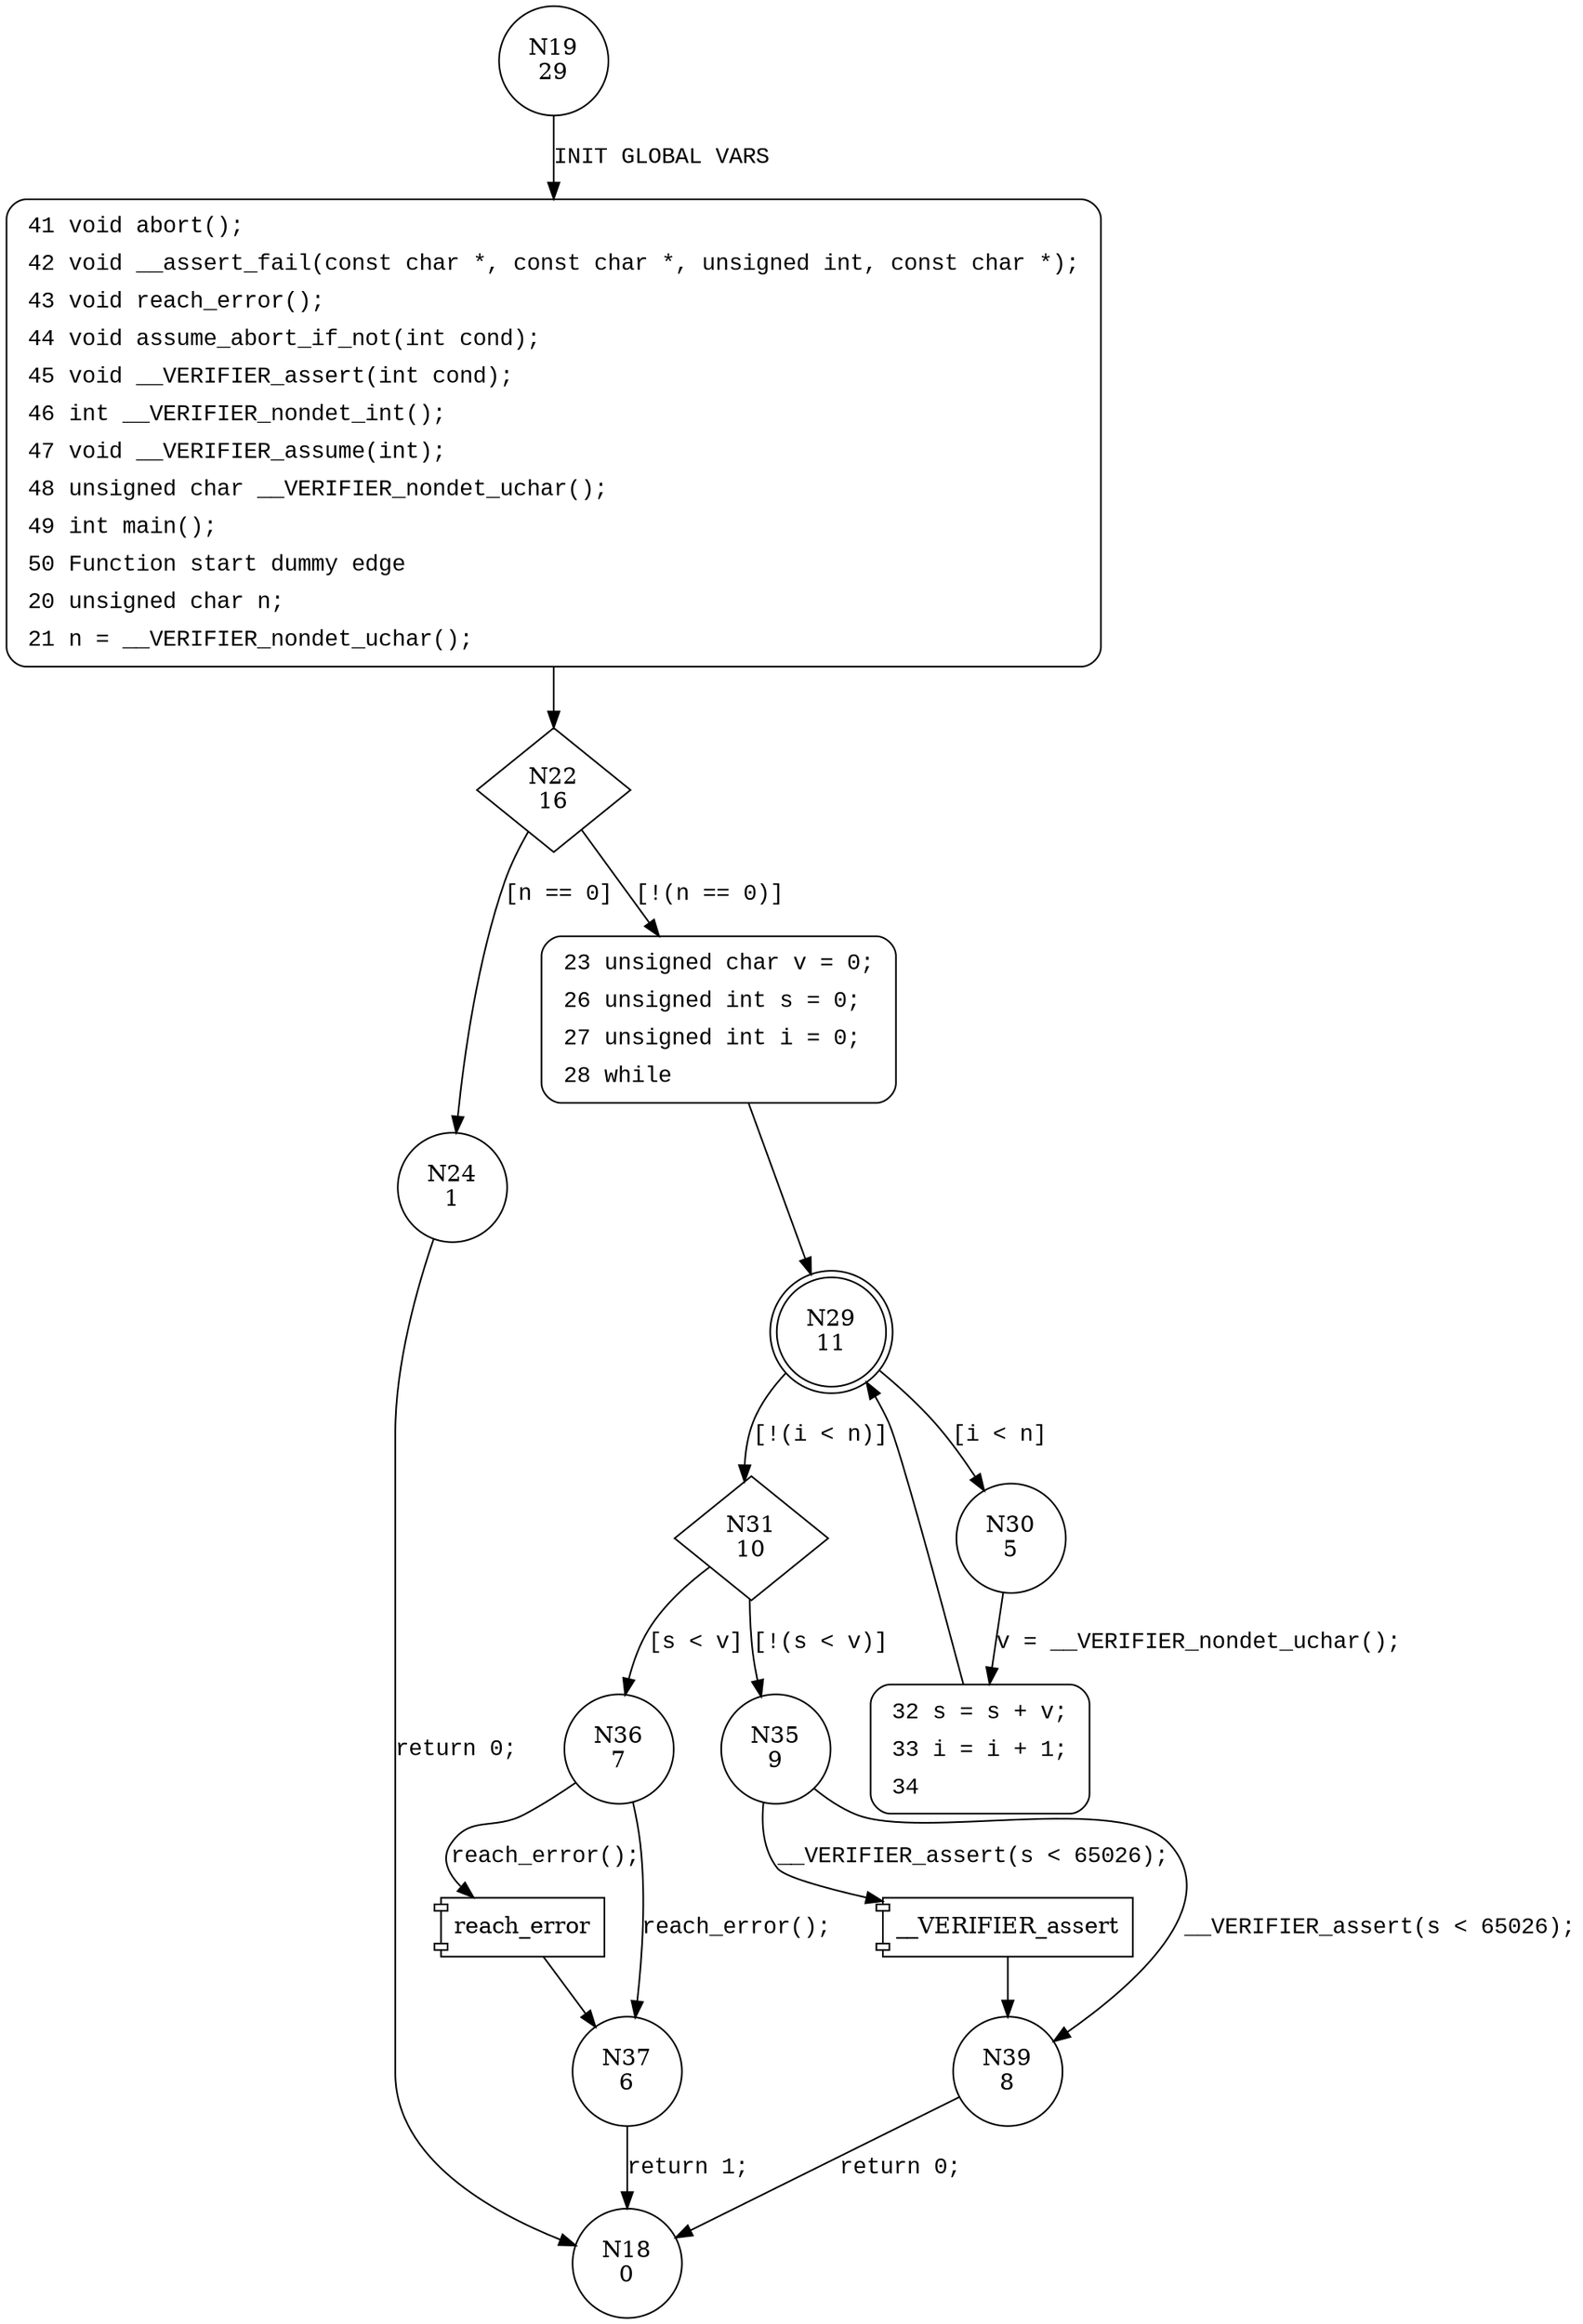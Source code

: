 digraph main {
19 [shape="circle" label="N19\n29"]
41 [shape="circle" label="N41\n28"]
22 [shape="diamond" label="N22\n16"]
24 [shape="circle" label="N24\n1"]
23 [shape="circle" label="N23\n15"]
29 [shape="doublecircle" label="N29\n11"]
30 [shape="circle" label="N30\n5"]
31 [shape="diamond" label="N31\n10"]
36 [shape="circle" label="N36\n7"]
35 [shape="circle" label="N35\n9"]
39 [shape="circle" label="N39\n8"]
18 [shape="circle" label="N18\n0"]
37 [shape="circle" label="N37\n6"]
32 [shape="circle" label="N32\n4"]
41 [style="filled,bold" penwidth="1" fillcolor="white" fontname="Courier New" shape="Mrecord" label=<<table border="0" cellborder="0" cellpadding="3" bgcolor="white"><tr><td align="right">41</td><td align="left">void abort();</td></tr><tr><td align="right">42</td><td align="left">void __assert_fail(const char *, const char *, unsigned int, const char *);</td></tr><tr><td align="right">43</td><td align="left">void reach_error();</td></tr><tr><td align="right">44</td><td align="left">void assume_abort_if_not(int cond);</td></tr><tr><td align="right">45</td><td align="left">void __VERIFIER_assert(int cond);</td></tr><tr><td align="right">46</td><td align="left">int __VERIFIER_nondet_int();</td></tr><tr><td align="right">47</td><td align="left">void __VERIFIER_assume(int);</td></tr><tr><td align="right">48</td><td align="left">unsigned char __VERIFIER_nondet_uchar();</td></tr><tr><td align="right">49</td><td align="left">int main();</td></tr><tr><td align="right">50</td><td align="left">Function start dummy edge</td></tr><tr><td align="right">20</td><td align="left">unsigned char n;</td></tr><tr><td align="right">21</td><td align="left">n = __VERIFIER_nondet_uchar();</td></tr></table>>]
41 -> 22[label=""]
23 [style="filled,bold" penwidth="1" fillcolor="white" fontname="Courier New" shape="Mrecord" label=<<table border="0" cellborder="0" cellpadding="3" bgcolor="white"><tr><td align="right">23</td><td align="left">unsigned char v = 0;</td></tr><tr><td align="right">26</td><td align="left">unsigned int s = 0;</td></tr><tr><td align="right">27</td><td align="left">unsigned int i = 0;</td></tr><tr><td align="right">28</td><td align="left">while</td></tr></table>>]
23 -> 29[label=""]
32 [style="filled,bold" penwidth="1" fillcolor="white" fontname="Courier New" shape="Mrecord" label=<<table border="0" cellborder="0" cellpadding="3" bgcolor="white"><tr><td align="right">32</td><td align="left">s = s + v;</td></tr><tr><td align="right">33</td><td align="left">i = i + 1;</td></tr><tr><td align="right">34</td><td align="left"></td></tr></table>>]
32 -> 29[label=""]
19 -> 41 [label="INIT GLOBAL VARS" fontname="Courier New"]
22 -> 24 [label="[n == 0]" fontname="Courier New"]
22 -> 23 [label="[!(n == 0)]" fontname="Courier New"]
29 -> 30 [label="[i < n]" fontname="Courier New"]
29 -> 31 [label="[!(i < n)]" fontname="Courier New"]
31 -> 36 [label="[s < v]" fontname="Courier New"]
31 -> 35 [label="[!(s < v)]" fontname="Courier New"]
100001 [shape="component" label="__VERIFIER_assert"]
35 -> 100001 [label="__VERIFIER_assert(s < 65026);" fontname="Courier New"]
100001 -> 39 [label="" fontname="Courier New"]
35 -> 39 [label="__VERIFIER_assert(s < 65026);" fontname="Courier New"]
39 -> 18 [label="return 0;" fontname="Courier New"]
100002 [shape="component" label="reach_error"]
36 -> 100002 [label="reach_error();" fontname="Courier New"]
100002 -> 37 [label="" fontname="Courier New"]
36 -> 37 [label="reach_error();" fontname="Courier New"]
30 -> 32 [label="v = __VERIFIER_nondet_uchar();" fontname="Courier New"]
24 -> 18 [label="return 0;" fontname="Courier New"]
37 -> 18 [label="return 1;" fontname="Courier New"]
}